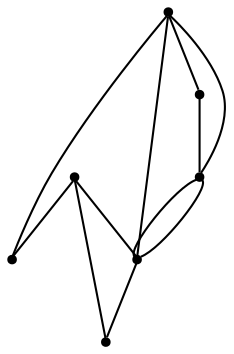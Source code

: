 graph {
  node [shape=point,comment="{\"directed\":false,\"doi\":\"10.1007/978-3-030-92931-2_13\",\"figure\":\"1 (2)\"}"]

  v0 [pos="1578.501425912096,384.4287331464126"]
  v1 [pos="1463.9457468378046,346.50226776058173"]
  v2 [pos="1520.321330316235,127.32000222465115"]
  v3 [pos="1455.2527014311597,488.7147492443471"]
  v4 [pos="1356.120265892659,330.44155640915295"]
  v5 [pos="1329.7451891767582,434.80260592037564"]
  v6 [pos="1442.4798231450172,420.44655197863386"]

  v0 -- v3 [id="-2",pos="1578.501425912096,384.4287331464126 1565.6910622537207,475.20870305864787 1565.6910622537207,475.20870305864787 1565.6910622537207,475.20870305864787 1564.9702239506973,475.91296794752395 1564.9702239506973,475.91296794752395 1564.9702239506973,475.91296794752395 1455.2527014311597,488.7147492443471 1455.2527014311597,488.7147492443471 1455.2527014311597,488.7147492443471"]
  v4 -- v1 [id="-4",pos="1356.120265892659,330.44155640915295 1290.5639456380497,319.8316728011024 1290.5639456380497,319.8316728011024 1290.5639456380497,319.8316728011024 1289.9388714920794,319.9900378144874 1289.9388714920794,319.9900378144874 1289.9388714920794,319.9900378144874 1289.6138075008078,320.54426767060613 1289.6138075008078,320.54426767060613 1289.6138075008078,320.54426767060613 1282.700220375021,371.4392729349113 1282.700220375021,371.4392729349113 1282.700220375021,371.4392729349113 1346.5437548047282,390.59625716197013 1346.5437548047282,390.59625716197013 1346.5437548047282,390.59625716197013 1347.0646711225095,390.57956540689537 1347.0646711225095,390.57956540689537 1347.0646711225095,390.57956540689537 1463.9457468378046,346.50226776058173 1463.9457468378046,346.50226776058173 1463.9457468378046,346.50226776058173"]
  v0 -- v1 [id="-6",pos="1578.501425912096,384.4287331464126 1463.9457468378046,346.50226776058173 1463.9457468378046,346.50226776058173 1463.9457468378046,346.50226776058173"]
  v0 -- v2 [id="-7",pos="1578.501425912096,384.4287331464126 1520.321330316235,127.32000222465115 1520.321330316235,127.32000222465115 1520.321330316235,127.32000222465115"]
  v0 -- v4 [id="-8",pos="1578.501425912096,384.4287331464126 1497.3135464653174,280.167484433627 1497.3135464653174,280.167484433627 1497.3135464653174,280.167484433627 1356.120265892659,330.44155640915295 1356.120265892659,330.44155640915295 1356.120265892659,330.44155640915295"]
  v2 -- v4 [id="-12",pos="1520.321330316235,127.32000222465115 1356.120265892659,330.44155640915295 1356.120265892659,330.44155640915295 1356.120265892659,330.44155640915295"]
  v5 -- v1 [id="-15",pos="1329.7451891767582,434.80260592037564 1492.8044917663592,458.6187994837124 1492.8044917663592,458.6187994837124 1492.8044917663592,458.6187994837124 1463.9457468378046,346.50226776058173 1463.9457468378046,346.50226776058173 1463.9457468378046,346.50226776058173"]
  v1 -- v6 [id="-17",pos="1463.9457468378046,346.50226776058173 1442.4798231450172,420.44655197863386 1442.4798231450172,420.44655197863386 1442.4798231450172,420.44655197863386"]
  v5 -- v6 [id="-22",pos="1329.7451891767582,434.80260592037564 1442.4798231450172,420.44655197863386 1442.4798231450172,420.44655197863386 1442.4798231450172,420.44655197863386"]
  v5 -- v3 [id="-24",pos="1329.7451891767582,434.80260592037564 1455.2527014311597,488.7147492443471 1455.2527014311597,488.7147492443471 1455.2527014311597,488.7147492443471"]
  v4 -- v1 [id="-28",pos="1356.120265892659,330.44155640915295 1463.9457468378046,346.50226776058173 1463.9457468378046,346.50226776058173 1463.9457468378046,346.50226776058173"]
}
